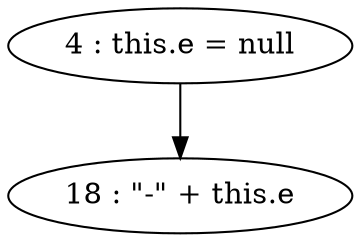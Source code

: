 digraph G {
"4 : this.e = null"
"4 : this.e = null" -> "18 : \"-\" + this.e"
"18 : \"-\" + this.e"
}